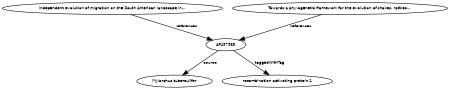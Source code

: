 digraph G {
size="3,3";
node [fontsize=7, fontname="Helvetica"];
edge [fontsize=7, fontname="Helvetica"];
node0 [label="AF497960", width=0.27433100247,height=0.27433100247];
node1 [label="Independent evolution of migration on the South American landscape in...", width=0.27433100247,height=0.27433100247];
node2 [label="Towards a phylogenetic framework for the evolution of shakes, rattles,...", width=0.27433100247,height=0.27433100247];
node3 [label="Myiarchus tuberculifer", width=0.27433100247,height=0.27433100247];
node4 [label="recombination activating protein 1", width=0.27433100247,height=0.27433100247];
node1 -> node0 [label="references"];
node2 -> node0 [label="references"];
node0 -> node3 [label="source"];
node0 -> node4 [label="taggedWithTag"];
}

